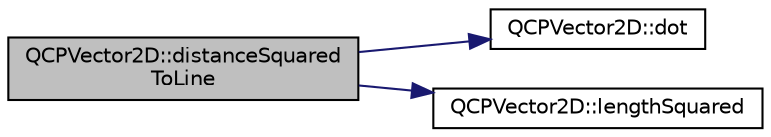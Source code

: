 digraph "QCPVector2D::distanceSquaredToLine"
{
 // LATEX_PDF_SIZE
  edge [fontname="Helvetica",fontsize="10",labelfontname="Helvetica",labelfontsize="10"];
  node [fontname="Helvetica",fontsize="10",shape=record];
  rankdir="LR";
  Node1 [label="QCPVector2D::distanceSquared\lToLine",height=0.2,width=0.4,color="black", fillcolor="grey75", style="filled", fontcolor="black",tooltip=" "];
  Node1 -> Node2 [color="midnightblue",fontsize="10",style="solid",fontname="Helvetica"];
  Node2 [label="QCPVector2D::dot",height=0.2,width=0.4,color="black", fillcolor="white", style="filled",URL="$classQCPVector2D.html#a39f8d28db7dbffcca6aa63a1f1f6e176",tooltip=" "];
  Node1 -> Node3 [color="midnightblue",fontsize="10",style="solid",fontname="Helvetica"];
  Node3 [label="QCPVector2D::lengthSquared",height=0.2,width=0.4,color="black", fillcolor="white", style="filled",URL="$classQCPVector2D.html#a766585459d84cb149334fda1a498b2e5",tooltip=" "];
}
